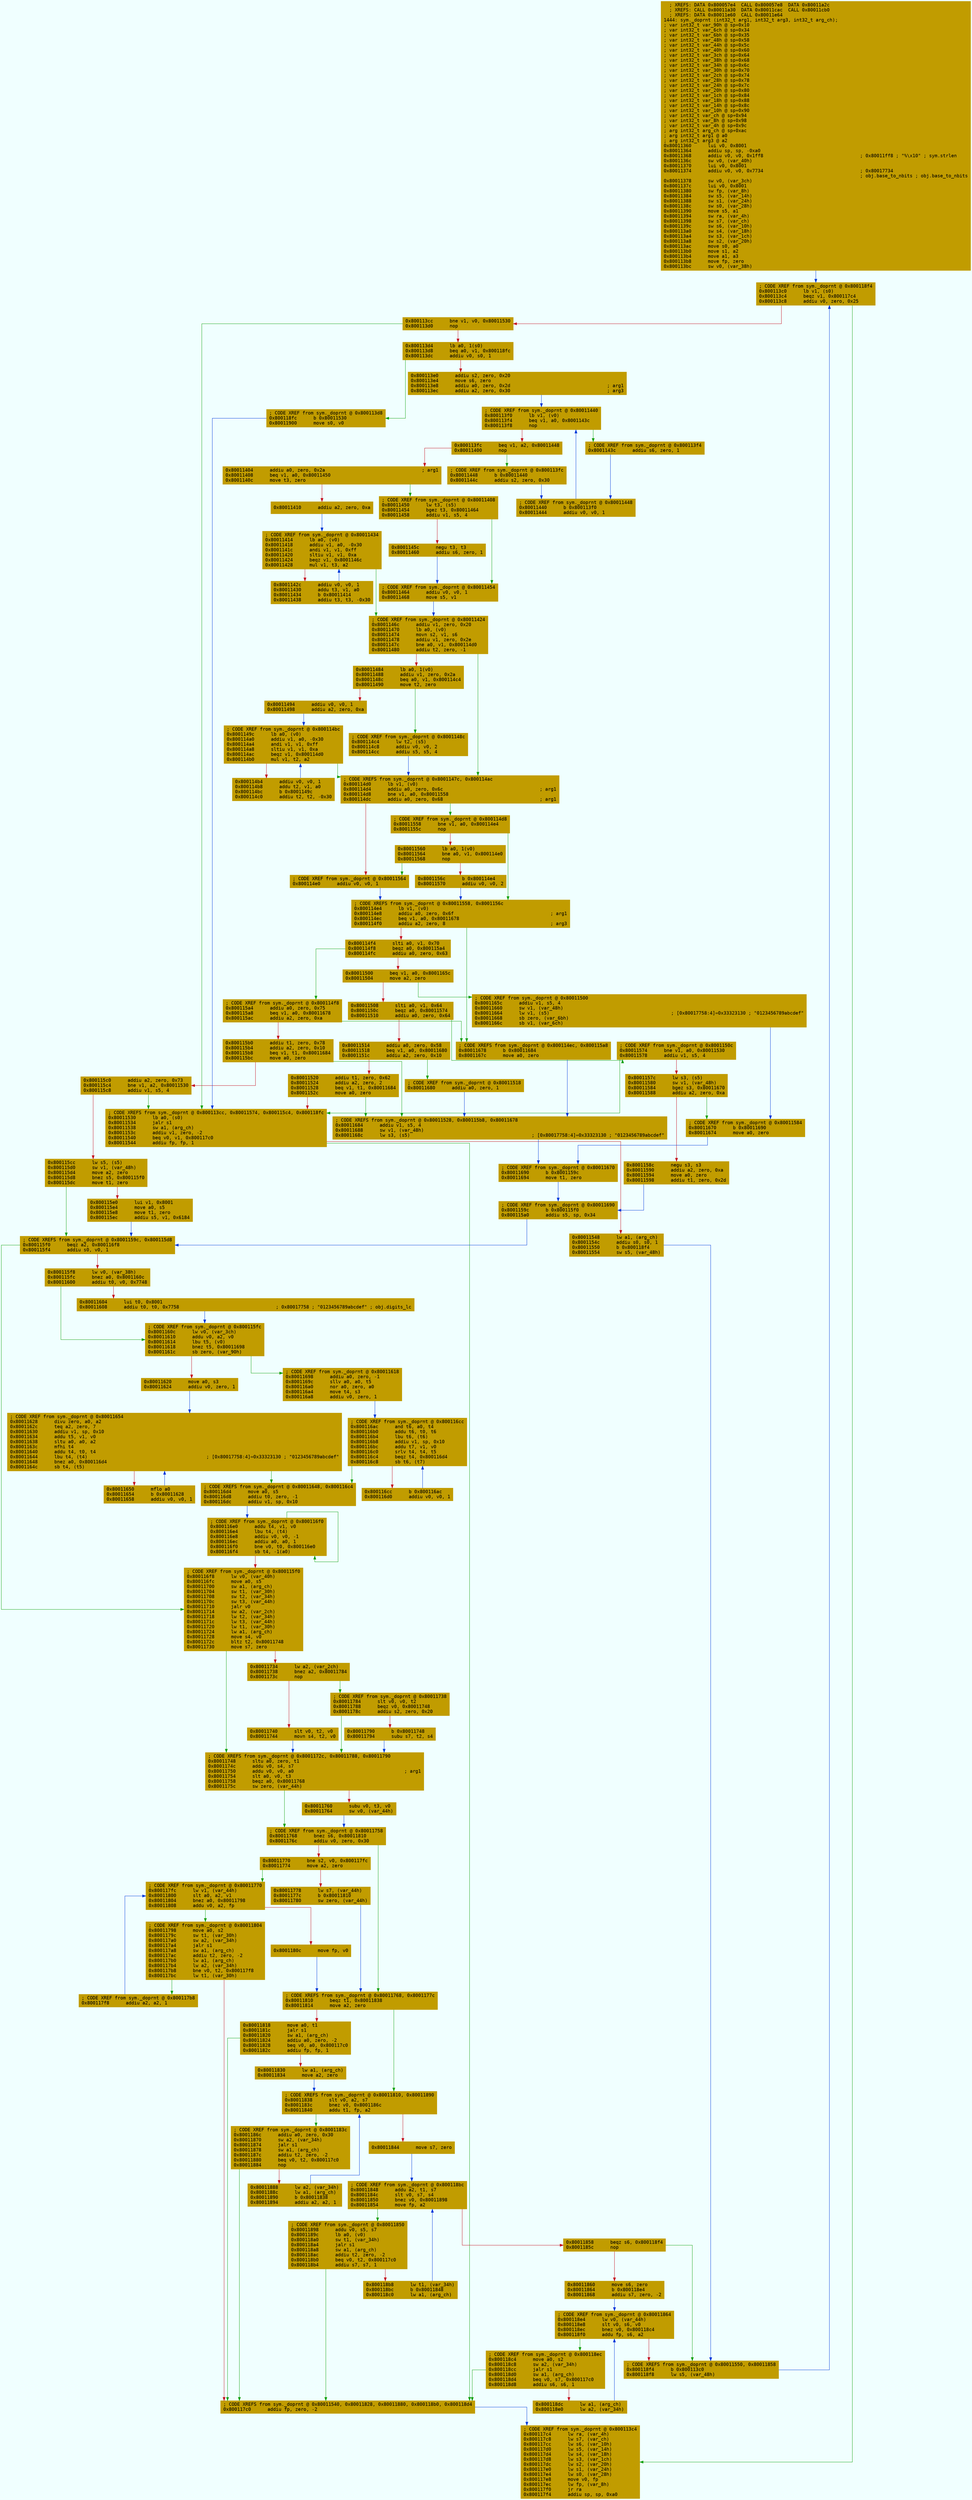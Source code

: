 digraph code {
	graph [bgcolor=azure fontsize=8 fontname="Courier" splines="ortho"];
	node [fillcolor=gray style=filled shape=box];
	edge [arrowhead="normal"];
	"0x80011360" [URL="sym._doprnt/0x80011360", fillcolor="#c19c00",color="#c19c00", fontname="Courier",label="  ; XREFS: DATA 0x800057e4  CALL 0x800057e8  DATA 0x80011a2c  \l  ; XREFS: CALL 0x80011a30  DATA 0x80011cac  CALL 0x80011cb0  \l  ; XREFS: DATA 0x80011e60  CALL 0x80011e64  \l1444: sym._doprnt (int32_t arg1, int32_t arg3, int32_t arg_ch);\l; var int32_t var_90h @ sp+0x10\l; var int32_t var_6ch @ sp+0x34\l; var int32_t var_6bh @ sp+0x35\l; var int32_t var_48h @ sp+0x58\l; var int32_t var_44h @ sp+0x5c\l; var int32_t var_40h @ sp+0x60\l; var int32_t var_3ch @ sp+0x64\l; var int32_t var_38h @ sp+0x68\l; var int32_t var_34h @ sp+0x6c\l; var int32_t var_30h @ sp+0x70\l; var int32_t var_2ch @ sp+0x74\l; var int32_t var_28h @ sp+0x78\l; var int32_t var_24h @ sp+0x7c\l; var int32_t var_20h @ sp+0x80\l; var int32_t var_1ch @ sp+0x84\l; var int32_t var_18h @ sp+0x88\l; var int32_t var_14h @ sp+0x8c\l; var int32_t var_10h @ sp+0x90\l; var int32_t var_ch @ sp+0x94\l; var int32_t var_8h @ sp+0x98\l; var int32_t var_4h @ sp+0x9c\l; arg int32_t arg_ch @ sp+0xac\l; arg int32_t arg1 @ a0\l; arg int32_t arg3 @ a2\l0x80011360      lui v0, 0x8001\l0x80011364      addiu sp, sp, -0xa0\l0x80011368      addiu v0, v0, 0x1ff8                                   ; 0x80011ff8 ; \"%\\x10\" ; sym.strlen\l0x8001136c      sw v0, (var_40h)\l0x80011370      lui v0, 0x8001\l0x80011374      addiu v0, v0, 0x7734                                   ; 0x80017734\l                                                                       ; obj.base_to_nbits ; obj.base_to_nbits\l0x80011378      sw v0, (var_3ch)\l0x8001137c      lui v0, 0x8001\l0x80011380      sw fp, (var_8h)\l0x80011384      sw s5, (var_14h)\l0x80011388      sw s1, (var_24h)\l0x8001138c      sw s0, (var_28h)\l0x80011390      move s5, a1\l0x80011394      sw ra, (var_4h)\l0x80011398      sw s7, (var_ch)\l0x8001139c      sw s6, (var_10h)\l0x800113a0      sw s4, (var_18h)\l0x800113a4      sw s3, (var_1ch)\l0x800113a8      sw s2, (var_20h)\l0x800113ac      move s0, a0\l0x800113b0      move s1, a2\l0x800113b4      move a1, a3\l0x800113b8      move fp, zero\l0x800113bc      sw v0, (var_38h)\l"]
	"0x800113c0" [URL="sym._doprnt/0x800113c0", fillcolor="#c19c00",color="#c19c00", fontname="Courier",label="; CODE XREF from sym._doprnt @ 0x800118f4\l0x800113c0      lb v1, (s0)\l0x800113c4      beqz v1, 0x800117c4\l0x800113c8      addiu v0, zero, 0x25\l"]
	"0x800113cc" [URL="sym._doprnt/0x800113cc", fillcolor="#c19c00",color="#c19c00", fontname="Courier",label="0x800113cc      bne v1, v0, 0x80011530\l0x800113d0      nop\l"]
	"0x800113d4" [URL="sym._doprnt/0x800113d4", fillcolor="#c19c00",color="#c19c00", fontname="Courier",label="0x800113d4      lb a0, 1(s0)\l0x800113d8      beq a0, v1, 0x800118fc\l0x800113dc      addiu v0, s0, 1\l"]
	"0x800113e0" [URL="sym._doprnt/0x800113e0", fillcolor="#c19c00",color="#c19c00", fontname="Courier",label="0x800113e0      addiu s2, zero, 0x20\l0x800113e4      move s6, zero\l0x800113e8      addiu a0, zero, 0x2d                                   ; arg1\l0x800113ec      addiu a2, zero, 0x30                                   ; arg3\l"]
	"0x800113f0" [URL="sym._doprnt/0x800113f0", fillcolor="#c19c00",color="#c19c00", fontname="Courier",label="; CODE XREF from sym._doprnt @ 0x80011440\l0x800113f0      lb v1, (v0)\l0x800113f4      beq v1, a0, 0x8001143c\l0x800113f8      nop\l"]
	"0x800113fc" [URL="sym._doprnt/0x800113fc", fillcolor="#c19c00",color="#c19c00", fontname="Courier",label="0x800113fc      beq v1, a2, 0x80011448\l0x80011400      nop\l"]
	"0x80011404" [URL="sym._doprnt/0x80011404", fillcolor="#c19c00",color="#c19c00", fontname="Courier",label="0x80011404      addiu a0, zero, 0x2a                                   ; arg1\l0x80011408      beq v1, a0, 0x80011450\l0x8001140c      move t3, zero\l"]
	"0x80011410" [URL="sym._doprnt/0x80011410", fillcolor="#c19c00",color="#c19c00", fontname="Courier",label="0x80011410      addiu a2, zero, 0xa\l"]
	"0x80011414" [URL="sym._doprnt/0x80011414", fillcolor="#c19c00",color="#c19c00", fontname="Courier",label="; CODE XREF from sym._doprnt @ 0x80011434\l0x80011414      lb a0, (v0)\l0x80011418      addiu v1, a0, -0x30\l0x8001141c      andi v1, v1, 0xff\l0x80011420      sltiu v1, v1, 0xa\l0x80011424      beqz v1, 0x8001146c\l0x80011428      mul v1, t3, a2\l"]
	"0x8001142c" [URL="sym._doprnt/0x8001142c", fillcolor="#c19c00",color="#c19c00", fontname="Courier",label="0x8001142c      addiu v0, v0, 1\l0x80011430      addu t3, v1, a0\l0x80011434      b 0x80011414\l0x80011438      addiu t3, t3, -0x30\l"]
	"0x8001143c" [URL="sym._doprnt/0x8001143c", fillcolor="#c19c00",color="#c19c00", fontname="Courier",label="; CODE XREF from sym._doprnt @ 0x800113f4\l0x8001143c      addiu s6, zero, 1\l"]
	"0x80011440" [URL="sym._doprnt/0x80011440", fillcolor="#c19c00",color="#c19c00", fontname="Courier",label="; CODE XREF from sym._doprnt @ 0x80011448\l0x80011440      b 0x800113f0\l0x80011444      addiu v0, v0, 1\l"]
	"0x80011448" [URL="sym._doprnt/0x80011448", fillcolor="#c19c00",color="#c19c00", fontname="Courier",label="; CODE XREF from sym._doprnt @ 0x800113fc\l0x80011448      b 0x80011440\l0x8001144c      addiu s2, zero, 0x30\l"]
	"0x80011450" [URL="sym._doprnt/0x80011450", fillcolor="#c19c00",color="#c19c00", fontname="Courier",label="; CODE XREF from sym._doprnt @ 0x80011408\l0x80011450      lw t3, (s5)\l0x80011454      bgez t3, 0x80011464\l0x80011458      addiu v1, s5, 4\l"]
	"0x8001145c" [URL="sym._doprnt/0x8001145c", fillcolor="#c19c00",color="#c19c00", fontname="Courier",label="0x8001145c      negu t3, t3\l0x80011460      addiu s6, zero, 1\l"]
	"0x80011464" [URL="sym._doprnt/0x80011464", fillcolor="#c19c00",color="#c19c00", fontname="Courier",label="; CODE XREF from sym._doprnt @ 0x80011454\l0x80011464      addiu v0, v0, 1\l0x80011468      move s5, v1\l"]
	"0x8001146c" [URL="sym._doprnt/0x8001146c", fillcolor="#c19c00",color="#c19c00", fontname="Courier",label="; CODE XREF from sym._doprnt @ 0x80011424\l0x8001146c      addiu v1, zero, 0x20\l0x80011470      lb a0, (v0)\l0x80011474      movn s2, v1, s6\l0x80011478      addiu v1, zero, 0x2e\l0x8001147c      bne a0, v1, 0x800114d0\l0x80011480      addiu t2, zero, -1\l"]
	"0x80011484" [URL="sym._doprnt/0x80011484", fillcolor="#c19c00",color="#c19c00", fontname="Courier",label="0x80011484      lb a0, 1(v0)\l0x80011488      addiu v1, zero, 0x2a\l0x8001148c      beq a0, v1, 0x800114c4\l0x80011490      move t2, zero\l"]
	"0x80011494" [URL="sym._doprnt/0x80011494", fillcolor="#c19c00",color="#c19c00", fontname="Courier",label="0x80011494      addiu v0, v0, 1\l0x80011498      addiu a2, zero, 0xa\l"]
	"0x8001149c" [URL="sym._doprnt/0x8001149c", fillcolor="#c19c00",color="#c19c00", fontname="Courier",label="; CODE XREF from sym._doprnt @ 0x800114bc\l0x8001149c      lb a0, (v0)\l0x800114a0      addiu v1, a0, -0x30\l0x800114a4      andi v1, v1, 0xff\l0x800114a8      sltiu v1, v1, 0xa\l0x800114ac      beqz v1, 0x800114d0\l0x800114b0      mul v1, t2, a2\l"]
	"0x800114b4" [URL="sym._doprnt/0x800114b4", fillcolor="#c19c00",color="#c19c00", fontname="Courier",label="0x800114b4      addiu v0, v0, 1\l0x800114b8      addu t2, v1, a0\l0x800114bc      b 0x8001149c\l0x800114c0      addiu t2, t2, -0x30\l"]
	"0x800114c4" [URL="sym._doprnt/0x800114c4", fillcolor="#c19c00",color="#c19c00", fontname="Courier",label="; CODE XREF from sym._doprnt @ 0x8001148c\l0x800114c4      lw t2, (s5)\l0x800114c8      addiu v0, v0, 2\l0x800114cc      addiu s5, s5, 4\l"]
	"0x800114d0" [URL="sym._doprnt/0x800114d0", fillcolor="#c19c00",color="#c19c00", fontname="Courier",label="; CODE XREFS from sym._doprnt @ 0x8001147c, 0x800114ac\l0x800114d0      lb v1, (v0)\l0x800114d4      addiu a0, zero, 0x6c                                   ; arg1\l0x800114d8      bne v1, a0, 0x80011558\l0x800114dc      addiu a0, zero, 0x68                                   ; arg1\l"]
	"0x800114e0" [URL="sym._doprnt/0x800114e0", fillcolor="#c19c00",color="#c19c00", fontname="Courier",label="; CODE XREF from sym._doprnt @ 0x80011564\l0x800114e0      addiu v0, v0, 1\l"]
	"0x800114e4" [URL="sym._doprnt/0x800114e4", fillcolor="#c19c00",color="#c19c00", fontname="Courier",label="; CODE XREFS from sym._doprnt @ 0x80011558, 0x8001156c\l0x800114e4      lb v1, (v0)\l0x800114e8      addiu a0, zero, 0x6f                                   ; arg1\l0x800114ec      beq v1, a0, 0x80011678\l0x800114f0      addiu a2, zero, 8                                      ; arg3\l"]
	"0x800114f4" [URL="sym._doprnt/0x800114f4", fillcolor="#c19c00",color="#c19c00", fontname="Courier",label="0x800114f4      slti a0, v1, 0x70\l0x800114f8      beqz a0, 0x800115a4\l0x800114fc      addiu a0, zero, 0x63\l"]
	"0x80011500" [URL="sym._doprnt/0x80011500", fillcolor="#c19c00",color="#c19c00", fontname="Courier",label="0x80011500      beq v1, a0, 0x8001165c\l0x80011504      move a2, zero\l"]
	"0x80011508" [URL="sym._doprnt/0x80011508", fillcolor="#c19c00",color="#c19c00", fontname="Courier",label="0x80011508      slti a0, v1, 0x64\l0x8001150c      beqz a0, 0x80011574\l0x80011510      addiu a0, zero, 0x64\l"]
	"0x80011514" [URL="sym._doprnt/0x80011514", fillcolor="#c19c00",color="#c19c00", fontname="Courier",label="0x80011514      addiu a0, zero, 0x58\l0x80011518      beq v1, a0, 0x80011680\l0x8001151c      addiu a2, zero, 0x10\l"]
	"0x80011520" [URL="sym._doprnt/0x80011520", fillcolor="#c19c00",color="#c19c00", fontname="Courier",label="0x80011520      addiu t1, zero, 0x62\l0x80011524      addiu a2, zero, 2\l0x80011528      beq v1, t1, 0x80011684\l0x8001152c      move a0, zero\l"]
	"0x80011530" [URL="sym._doprnt/0x80011530", fillcolor="#c19c00",color="#c19c00", fontname="Courier",label="; CODE XREFS from sym._doprnt @ 0x800113cc, 0x80011574, 0x800115c4, 0x800118fc\l0x80011530      lb a0, (s0)\l0x80011534      jalr s1\l0x80011538      sw a1, (arg_ch)\l0x8001153c      addiu v1, zero, -2\l0x80011540      beq v0, v1, 0x800117c0\l0x80011544      addiu fp, fp, 1\l"]
	"0x80011548" [URL="sym._doprnt/0x80011548", fillcolor="#c19c00",color="#c19c00", fontname="Courier",label="0x80011548      lw a1, (arg_ch)\l0x8001154c      addiu s0, s0, 1\l0x80011550      b 0x800118f4\l0x80011554      sw s5, (var_48h)\l"]
	"0x80011558" [URL="sym._doprnt/0x80011558", fillcolor="#c19c00",color="#c19c00", fontname="Courier",label="; CODE XREF from sym._doprnt @ 0x800114d8\l0x80011558      bne v1, a0, 0x800114e4\l0x8001155c      nop\l"]
	"0x80011560" [URL="sym._doprnt/0x80011560", fillcolor="#c19c00",color="#c19c00", fontname="Courier",label="0x80011560      lb a0, 1(v0)\l0x80011564      bne a0, v1, 0x800114e0\l0x80011568      nop\l"]
	"0x8001156c" [URL="sym._doprnt/0x8001156c", fillcolor="#c19c00",color="#c19c00", fontname="Courier",label="0x8001156c      b 0x800114e4\l0x80011570      addiu v0, v0, 2\l"]
	"0x80011574" [URL="sym._doprnt/0x80011574", fillcolor="#c19c00",color="#c19c00", fontname="Courier",label="; CODE XREF from sym._doprnt @ 0x8001150c\l0x80011574      bne v1, a0, 0x80011530\l0x80011578      addiu v1, s5, 4\l"]
	"0x8001157c" [URL="sym._doprnt/0x8001157c", fillcolor="#c19c00",color="#c19c00", fontname="Courier",label="0x8001157c      lw s3, (s5)\l0x80011580      sw v1, (var_48h)\l0x80011584      bgez s3, 0x80011670\l0x80011588      addiu a2, zero, 0xa\l"]
	"0x8001158c" [URL="sym._doprnt/0x8001158c", fillcolor="#c19c00",color="#c19c00", fontname="Courier",label="0x8001158c      negu s3, s3\l0x80011590      addiu a2, zero, 0xa\l0x80011594      move a0, zero\l0x80011598      addiu t1, zero, 0x2d\l"]
	"0x8001159c" [URL="sym._doprnt/0x8001159c", fillcolor="#c19c00",color="#c19c00", fontname="Courier",label="; CODE XREF from sym._doprnt @ 0x80011690\l0x8001159c      b 0x800115f0\l0x800115a0      addiu s5, sp, 0x34\l"]
	"0x800115a4" [URL="sym._doprnt/0x800115a4", fillcolor="#c19c00",color="#c19c00", fontname="Courier",label="; CODE XREF from sym._doprnt @ 0x800114f8\l0x800115a4      addiu a0, zero, 0x75\l0x800115a8      beq v1, a0, 0x80011678\l0x800115ac      addiu a2, zero, 0xa\l"]
	"0x800115b0" [URL="sym._doprnt/0x800115b0", fillcolor="#c19c00",color="#c19c00", fontname="Courier",label="0x800115b0      addiu t1, zero, 0x78\l0x800115b4      addiu a2, zero, 0x10\l0x800115b8      beq v1, t1, 0x80011684\l0x800115bc      move a0, zero\l"]
	"0x800115c0" [URL="sym._doprnt/0x800115c0", fillcolor="#c19c00",color="#c19c00", fontname="Courier",label="0x800115c0      addiu a2, zero, 0x73\l0x800115c4      bne v1, a2, 0x80011530\l0x800115c8      addiu v1, s5, 4\l"]
	"0x800115cc" [URL="sym._doprnt/0x800115cc", fillcolor="#c19c00",color="#c19c00", fontname="Courier",label="0x800115cc      lw s5, (s5)\l0x800115d0      sw v1, (var_48h)\l0x800115d4      move a2, zero\l0x800115d8      bnez s5, 0x800115f0\l0x800115dc      move t1, zero\l"]
	"0x800115e0" [URL="sym._doprnt/0x800115e0", fillcolor="#c19c00",color="#c19c00", fontname="Courier",label="0x800115e0      lui v1, 0x8001\l0x800115e4      move a0, s5\l0x800115e8      move t1, zero\l0x800115ec      addiu s5, v1, 0x6184\l"]
	"0x800115f0" [URL="sym._doprnt/0x800115f0", fillcolor="#c19c00",color="#c19c00", fontname="Courier",label="; CODE XREFS from sym._doprnt @ 0x8001159c, 0x800115d8\l0x800115f0      beqz a2, 0x800116f8\l0x800115f4      addiu s0, v0, 1\l"]
	"0x800115f8" [URL="sym._doprnt/0x800115f8", fillcolor="#c19c00",color="#c19c00", fontname="Courier",label="0x800115f8      lw v0, (var_38h)\l0x800115fc      bnez a0, 0x8001160c\l0x80011600      addiu t0, v0, 0x7748\l"]
	"0x80011604" [URL="sym._doprnt/0x80011604", fillcolor="#c19c00",color="#c19c00", fontname="Courier",label="0x80011604      lui t0, 0x8001\l0x80011608      addiu t0, t0, 0x7758                                   ; 0x80017758 ; \"0123456789abcdef\" ; obj.digits_lc\l"]
	"0x8001160c" [URL="sym._doprnt/0x8001160c", fillcolor="#c19c00",color="#c19c00", fontname="Courier",label="; CODE XREF from sym._doprnt @ 0x800115fc\l0x8001160c      lw v0, (var_3ch)\l0x80011610      addu v0, a2, v0\l0x80011614      lbu t5, (v0)\l0x80011618      bnez t5, 0x80011698\l0x8001161c      sb zero, (var_90h)\l"]
	"0x80011620" [URL="sym._doprnt/0x80011620", fillcolor="#c19c00",color="#c19c00", fontname="Courier",label="0x80011620      move a0, s3\l0x80011624      addiu v0, zero, 1\l"]
	"0x80011628" [URL="sym._doprnt/0x80011628", fillcolor="#c19c00",color="#c19c00", fontname="Courier",label="; CODE XREF from sym._doprnt @ 0x80011654\l0x80011628      divu zero, a0, a2\l0x8001162c      teq a2, zero, 7\l0x80011630      addiu v1, sp, 0x10\l0x80011634      addu t5, v1, v0\l0x80011638      sltu a0, a0, a2\l0x8001163c      mfhi t4\l0x80011640      addu t4, t0, t4\l0x80011644      lbu t4, (t4)                                           ; [0x80017758:4]=0x33323130 ; \"0123456789abcdef\"\l0x80011648      bnez a0, 0x800116d4\l0x8001164c      sb t4, (t5)\l"]
	"0x80011650" [URL="sym._doprnt/0x80011650", fillcolor="#c19c00",color="#c19c00", fontname="Courier",label="0x80011650      mflo a0\l0x80011654      b 0x80011628\l0x80011658      addiu v0, v0, 1\l"]
	"0x8001165c" [URL="sym._doprnt/0x8001165c", fillcolor="#c19c00",color="#c19c00", fontname="Courier",label="; CODE XREF from sym._doprnt @ 0x80011500\l0x8001165c      addiu v1, s5, 4\l0x80011660      sw v1, (var_48h)\l0x80011664      lw v1, (s5)                                            ; [0x80017758:4]=0x33323130 ; \"0123456789abcdef\"\l0x80011668      sb zero, (var_6bh)\l0x8001166c      sb v1, (var_6ch)\l"]
	"0x80011670" [URL="sym._doprnt/0x80011670", fillcolor="#c19c00",color="#c19c00", fontname="Courier",label="; CODE XREF from sym._doprnt @ 0x80011584\l0x80011670      b 0x80011690\l0x80011674      move a0, zero\l"]
	"0x80011678" [URL="sym._doprnt/0x80011678", fillcolor="#c19c00",color="#c19c00", fontname="Courier",label="; CODE XREFS from sym._doprnt @ 0x800114ec, 0x800115a8\l0x80011678      b 0x80011684\l0x8001167c      move a0, zero\l"]
	"0x80011680" [URL="sym._doprnt/0x80011680", fillcolor="#c19c00",color="#c19c00", fontname="Courier",label="; CODE XREF from sym._doprnt @ 0x80011518\l0x80011680      addiu a0, zero, 1\l"]
	"0x80011684" [URL="sym._doprnt/0x80011684", fillcolor="#c19c00",color="#c19c00", fontname="Courier",label="; CODE XREFS from sym._doprnt @ 0x80011528, 0x800115b8, 0x80011678\l0x80011684      addiu v1, s5, 4\l0x80011688      sw v1, (var_48h)\l0x8001168c      lw s3, (s5)                                            ; [0x80017758:4]=0x33323130 ; \"0123456789abcdef\"\l"]
	"0x80011690" [URL="sym._doprnt/0x80011690", fillcolor="#c19c00",color="#c19c00", fontname="Courier",label="; CODE XREF from sym._doprnt @ 0x80011670\l0x80011690      b 0x8001159c\l0x80011694      move t1, zero\l"]
	"0x80011698" [URL="sym._doprnt/0x80011698", fillcolor="#c19c00",color="#c19c00", fontname="Courier",label="; CODE XREF from sym._doprnt @ 0x80011618\l0x80011698      addiu a0, zero, -1\l0x8001169c      sllv a0, a0, t5\l0x800116a0      nor a0, zero, a0\l0x800116a4      move t4, s3\l0x800116a8      addiu v0, zero, 1\l"]
	"0x800116ac" [URL="sym._doprnt/0x800116ac", fillcolor="#c19c00",color="#c19c00", fontname="Courier",label="; CODE XREF from sym._doprnt @ 0x800116cc\l0x800116ac      and t6, a0, t4\l0x800116b0      addu t6, t0, t6\l0x800116b4      lbu t6, (t6)\l0x800116b8      addiu v1, sp, 0x10\l0x800116bc      addu t7, v1, v0\l0x800116c0      srlv t4, t4, t5\l0x800116c4      beqz t4, 0x800116d4\l0x800116c8      sb t6, (t7)\l"]
	"0x800116cc" [URL="sym._doprnt/0x800116cc", fillcolor="#c19c00",color="#c19c00", fontname="Courier",label="0x800116cc      b 0x800116ac\l0x800116d0      addiu v0, v0, 1\l"]
	"0x800116d4" [URL="sym._doprnt/0x800116d4", fillcolor="#c19c00",color="#c19c00", fontname="Courier",label="; CODE XREFS from sym._doprnt @ 0x80011648, 0x800116c4\l0x800116d4      move a0, s5\l0x800116d8      addiu t0, zero, -1\l0x800116dc      addiu v1, sp, 0x10\l"]
	"0x800116e0" [URL="sym._doprnt/0x800116e0", fillcolor="#c19c00",color="#c19c00", fontname="Courier",label="; CODE XREF from sym._doprnt @ 0x800116f0\l0x800116e0      addu t4, v1, v0\l0x800116e4      lbu t4, (t4)\l0x800116e8      addiu v0, v0, -1\l0x800116ec      addiu a0, a0, 1\l0x800116f0      bne v0, t0, 0x800116e0\l0x800116f4      sb t4, -1(a0)\l"]
	"0x800116f8" [URL="sym._doprnt/0x800116f8", fillcolor="#c19c00",color="#c19c00", fontname="Courier",label="; CODE XREF from sym._doprnt @ 0x800115f0\l0x800116f8      lw v0, (var_40h)\l0x800116fc      move a0, s5\l0x80011700      sw a1, (arg_ch)\l0x80011704      sw t1, (var_30h)\l0x80011708      sw t2, (var_34h)\l0x8001170c      sw t3, (var_44h)\l0x80011710      jalr v0\l0x80011714      sw a2, (var_2ch)\l0x80011718      lw t2, (var_34h)\l0x8001171c      lw t3, (var_44h)\l0x80011720      lw t1, (var_30h)\l0x80011724      lw a1, (arg_ch)\l0x80011728      move s4, v0\l0x8001172c      bltz t2, 0x80011748\l0x80011730      move s7, zero\l"]
	"0x80011734" [URL="sym._doprnt/0x80011734", fillcolor="#c19c00",color="#c19c00", fontname="Courier",label="0x80011734      lw a2, (var_2ch)\l0x80011738      bnez a2, 0x80011784\l0x8001173c      nop\l"]
	"0x80011740" [URL="sym._doprnt/0x80011740", fillcolor="#c19c00",color="#c19c00", fontname="Courier",label="0x80011740      slt v0, t2, v0\l0x80011744      movn s4, t2, v0\l"]
	"0x80011748" [URL="sym._doprnt/0x80011748", fillcolor="#c19c00",color="#c19c00", fontname="Courier",label="; CODE XREFS from sym._doprnt @ 0x8001172c, 0x80011788, 0x80011790\l0x80011748      sltu a0, zero, t1\l0x8001174c      addu v0, s4, s7\l0x80011750      addu v0, v0, a0                                        ; arg1\l0x80011754      slt a0, v0, t3\l0x80011758      beqz a0, 0x80011768\l0x8001175c      sw zero, (var_44h)\l"]
	"0x80011760" [URL="sym._doprnt/0x80011760", fillcolor="#c19c00",color="#c19c00", fontname="Courier",label="0x80011760      subu v0, t3, v0\l0x80011764      sw v0, (var_44h)\l"]
	"0x80011768" [URL="sym._doprnt/0x80011768", fillcolor="#c19c00",color="#c19c00", fontname="Courier",label="; CODE XREF from sym._doprnt @ 0x80011758\l0x80011768      bnez s6, 0x80011810\l0x8001176c      addiu v0, zero, 0x30\l"]
	"0x80011770" [URL="sym._doprnt/0x80011770", fillcolor="#c19c00",color="#c19c00", fontname="Courier",label="0x80011770      bne s2, v0, 0x800117fc\l0x80011774      move a2, zero\l"]
	"0x80011778" [URL="sym._doprnt/0x80011778", fillcolor="#c19c00",color="#c19c00", fontname="Courier",label="0x80011778      lw s7, (var_44h)\l0x8001177c      b 0x80011810\l0x80011780      sw zero, (var_44h)\l"]
	"0x80011784" [URL="sym._doprnt/0x80011784", fillcolor="#c19c00",color="#c19c00", fontname="Courier",label="; CODE XREF from sym._doprnt @ 0x80011738\l0x80011784      slt v0, v0, t2\l0x80011788      beqz v0, 0x80011748\l0x8001178c      addiu s2, zero, 0x20\l"]
	"0x80011790" [URL="sym._doprnt/0x80011790", fillcolor="#c19c00",color="#c19c00", fontname="Courier",label="0x80011790      b 0x80011748\l0x80011794      subu s7, t2, s4\l"]
	"0x80011798" [URL="sym._doprnt/0x80011798", fillcolor="#c19c00",color="#c19c00", fontname="Courier",label="; CODE XREF from sym._doprnt @ 0x80011804\l0x80011798      move a0, s2\l0x8001179c      sw t1, (var_30h)\l0x800117a0      sw a2, (var_34h)\l0x800117a4      jalr s1\l0x800117a8      sw a1, (arg_ch)\l0x800117ac      addiu t2, zero, -2\l0x800117b0      lw a1, (arg_ch)\l0x800117b4      lw a2, (var_34h)\l0x800117b8      bne v0, t2, 0x800117f8\l0x800117bc      lw t1, (var_30h)\l"]
	"0x800117c0" [URL="sym._doprnt/0x800117c0", fillcolor="#c19c00",color="#c19c00", fontname="Courier",label="; CODE XREFS from sym._doprnt @ 0x80011540, 0x80011828, 0x80011880, 0x800118b0, 0x800118d4\l0x800117c0      addiu fp, zero, -2\l"]
	"0x800117c4" [URL="sym._doprnt/0x800117c4", fillcolor="#c19c00",color="#c19c00", fontname="Courier",label="; CODE XREF from sym._doprnt @ 0x800113c4\l0x800117c4      lw ra, (var_4h)\l0x800117c8      lw s7, (var_ch)\l0x800117cc      lw s6, (var_10h)\l0x800117d0      lw s5, (var_14h)\l0x800117d4      lw s4, (var_18h)\l0x800117d8      lw s3, (var_1ch)\l0x800117dc      lw s2, (var_20h)\l0x800117e0      lw s1, (var_24h)\l0x800117e4      lw s0, (var_28h)\l0x800117e8      move v0, fp\l0x800117ec      lw fp, (var_8h)\l0x800117f0      jr ra\l0x800117f4      addiu sp, sp, 0xa0\l"]
	"0x800117f8" [URL="sym._doprnt/0x800117f8", fillcolor="#c19c00",color="#c19c00", fontname="Courier",label="; CODE XREF from sym._doprnt @ 0x800117b8\l0x800117f8      addiu a2, a2, 1\l"]
	"0x800117fc" [URL="sym._doprnt/0x800117fc", fillcolor="#c19c00",color="#c19c00", fontname="Courier",label="; CODE XREF from sym._doprnt @ 0x80011770\l0x800117fc      lw v1, (var_44h)\l0x80011800      slt a0, a2, v1\l0x80011804      bnez a0, 0x80011798\l0x80011808      addu v0, a2, fp\l"]
	"0x8001180c" [URL="sym._doprnt/0x8001180c", fillcolor="#c19c00",color="#c19c00", fontname="Courier",label="0x8001180c      move fp, v0\l"]
	"0x80011810" [URL="sym._doprnt/0x80011810", fillcolor="#c19c00",color="#c19c00", fontname="Courier",label="; CODE XREFS from sym._doprnt @ 0x80011768, 0x8001177c\l0x80011810      beqz t1, 0x80011838\l0x80011814      move a2, zero\l"]
	"0x80011818" [URL="sym._doprnt/0x80011818", fillcolor="#c19c00",color="#c19c00", fontname="Courier",label="0x80011818      move a0, t1\l0x8001181c      jalr s1\l0x80011820      sw a1, (arg_ch)\l0x80011824      addiu a0, zero, -2\l0x80011828      beq v0, a0, 0x800117c0\l0x8001182c      addiu fp, fp, 1\l"]
	"0x80011830" [URL="sym._doprnt/0x80011830", fillcolor="#c19c00",color="#c19c00", fontname="Courier",label="0x80011830      lw a1, (arg_ch)\l0x80011834      move a2, zero\l"]
	"0x80011838" [URL="sym._doprnt/0x80011838", fillcolor="#c19c00",color="#c19c00", fontname="Courier",label="; CODE XREFS from sym._doprnt @ 0x80011810, 0x80011890\l0x80011838      slt v0, a2, s7\l0x8001183c      bnez v0, 0x8001186c\l0x80011840      addu t1, fp, a2\l"]
	"0x80011844" [URL="sym._doprnt/0x80011844", fillcolor="#c19c00",color="#c19c00", fontname="Courier",label="0x80011844      move s7, zero\l"]
	"0x80011848" [URL="sym._doprnt/0x80011848", fillcolor="#c19c00",color="#c19c00", fontname="Courier",label="; CODE XREF from sym._doprnt @ 0x800118bc\l0x80011848      addu a2, t1, s7\l0x8001184c      slt v0, s7, s4\l0x80011850      bnez v0, 0x80011898\l0x80011854      move fp, a2\l"]
	"0x80011858" [URL="sym._doprnt/0x80011858", fillcolor="#c19c00",color="#c19c00", fontname="Courier",label="0x80011858      beqz s6, 0x800118f4\l0x8001185c      nop\l"]
	"0x80011860" [URL="sym._doprnt/0x80011860", fillcolor="#c19c00",color="#c19c00", fontname="Courier",label="0x80011860      move s6, zero\l0x80011864      b 0x800118e4\l0x80011868      addiu s7, zero, -2\l"]
	"0x8001186c" [URL="sym._doprnt/0x8001186c", fillcolor="#c19c00",color="#c19c00", fontname="Courier",label="; CODE XREF from sym._doprnt @ 0x8001183c\l0x8001186c      addiu a0, zero, 0x30\l0x80011870      sw a2, (var_34h)\l0x80011874      jalr s1\l0x80011878      sw a1, (arg_ch)\l0x8001187c      addiu t2, zero, -2\l0x80011880      beq v0, t2, 0x800117c0\l0x80011884      nop\l"]
	"0x80011888" [URL="sym._doprnt/0x80011888", fillcolor="#c19c00",color="#c19c00", fontname="Courier",label="0x80011888      lw a2, (var_34h)\l0x8001188c      lw a1, (arg_ch)\l0x80011890      b 0x80011838\l0x80011894      addiu a2, a2, 1\l"]
	"0x80011898" [URL="sym._doprnt/0x80011898", fillcolor="#c19c00",color="#c19c00", fontname="Courier",label="; CODE XREF from sym._doprnt @ 0x80011850\l0x80011898      addu v0, s5, s7\l0x8001189c      lb a0, (v0)\l0x800118a0      sw t1, (var_34h)\l0x800118a4      jalr s1\l0x800118a8      sw a1, (arg_ch)\l0x800118ac      addiu t2, zero, -2\l0x800118b0      beq v0, t2, 0x800117c0\l0x800118b4      addiu s7, s7, 1\l"]
	"0x800118b8" [URL="sym._doprnt/0x800118b8", fillcolor="#c19c00",color="#c19c00", fontname="Courier",label="0x800118b8      lw t1, (var_34h)\l0x800118bc      b 0x80011848\l0x800118c0      lw a1, (arg_ch)\l"]
	"0x800118c4" [URL="sym._doprnt/0x800118c4", fillcolor="#c19c00",color="#c19c00", fontname="Courier",label="; CODE XREF from sym._doprnt @ 0x800118ec\l0x800118c4      move a0, s2\l0x800118c8      sw a2, (var_34h)\l0x800118cc      jalr s1\l0x800118d0      sw a1, (arg_ch)\l0x800118d4      beq v0, s7, 0x800117c0\l0x800118d8      addiu s6, s6, 1\l"]
	"0x800118dc" [URL="sym._doprnt/0x800118dc", fillcolor="#c19c00",color="#c19c00", fontname="Courier",label="0x800118dc      lw a1, (arg_ch)\l0x800118e0      lw a2, (var_34h)\l"]
	"0x800118e4" [URL="sym._doprnt/0x800118e4", fillcolor="#c19c00",color="#c19c00", fontname="Courier",label="; CODE XREF from sym._doprnt @ 0x80011864\l0x800118e4      lw v0, (var_44h)\l0x800118e8      slt v0, s6, v0\l0x800118ec      bnez v0, 0x800118c4\l0x800118f0      addu fp, s6, a2\l"]
	"0x800118f4" [URL="sym._doprnt/0x800118f4", fillcolor="#c19c00",color="#c19c00", fontname="Courier",label="; CODE XREFS from sym._doprnt @ 0x80011550, 0x80011858\l0x800118f4      b 0x800113c0\l0x800118f8      lw s5, (var_48h)\l"]
	"0x800118fc" [URL="sym._doprnt/0x800118fc", fillcolor="#c19c00",color="#c19c00", fontname="Courier",label="; CODE XREF from sym._doprnt @ 0x800113d8\l0x800118fc      b 0x80011530\l0x80011900      move s0, v0\l"]
        "0x80011360" -> "0x800113c0" [color="#0037da"];
        "0x800113c0" -> "0x800117c4" [color="#13a10e"];
        "0x800113c0" -> "0x800113cc" [color="#c50f1f"];
        "0x800113cc" -> "0x80011530" [color="#13a10e"];
        "0x800113cc" -> "0x800113d4" [color="#c50f1f"];
        "0x800113d4" -> "0x800118fc" [color="#13a10e"];
        "0x800113d4" -> "0x800113e0" [color="#c50f1f"];
        "0x800113e0" -> "0x800113f0" [color="#0037da"];
        "0x800113f0" -> "0x8001143c" [color="#13a10e"];
        "0x800113f0" -> "0x800113fc" [color="#c50f1f"];
        "0x800113fc" -> "0x80011448" [color="#13a10e"];
        "0x800113fc" -> "0x80011404" [color="#c50f1f"];
        "0x80011404" -> "0x80011450" [color="#13a10e"];
        "0x80011404" -> "0x80011410" [color="#c50f1f"];
        "0x80011410" -> "0x80011414" [color="#0037da"];
        "0x80011414" -> "0x8001146c" [color="#13a10e"];
        "0x80011414" -> "0x8001142c" [color="#c50f1f"];
        "0x8001142c" -> "0x80011414" [color="#0037da"];
        "0x8001143c" -> "0x80011440" [color="#0037da"];
        "0x80011440" -> "0x800113f0" [color="#0037da"];
        "0x80011448" -> "0x80011440" [color="#0037da"];
        "0x80011450" -> "0x80011464" [color="#13a10e"];
        "0x80011450" -> "0x8001145c" [color="#c50f1f"];
        "0x8001145c" -> "0x80011464" [color="#0037da"];
        "0x80011464" -> "0x8001146c" [color="#0037da"];
        "0x8001146c" -> "0x800114d0" [color="#13a10e"];
        "0x8001146c" -> "0x80011484" [color="#c50f1f"];
        "0x80011484" -> "0x800114c4" [color="#13a10e"];
        "0x80011484" -> "0x80011494" [color="#c50f1f"];
        "0x80011494" -> "0x8001149c" [color="#0037da"];
        "0x8001149c" -> "0x800114d0" [color="#13a10e"];
        "0x8001149c" -> "0x800114b4" [color="#c50f1f"];
        "0x800114b4" -> "0x8001149c" [color="#0037da"];
        "0x800114c4" -> "0x800114d0" [color="#0037da"];
        "0x800114d0" -> "0x80011558" [color="#13a10e"];
        "0x800114d0" -> "0x800114e0" [color="#c50f1f"];
        "0x800114e0" -> "0x800114e4" [color="#0037da"];
        "0x800114e4" -> "0x80011678" [color="#13a10e"];
        "0x800114e4" -> "0x800114f4" [color="#c50f1f"];
        "0x800114f4" -> "0x800115a4" [color="#13a10e"];
        "0x800114f4" -> "0x80011500" [color="#c50f1f"];
        "0x80011500" -> "0x8001165c" [color="#13a10e"];
        "0x80011500" -> "0x80011508" [color="#c50f1f"];
        "0x80011508" -> "0x80011574" [color="#13a10e"];
        "0x80011508" -> "0x80011514" [color="#c50f1f"];
        "0x80011514" -> "0x80011680" [color="#13a10e"];
        "0x80011514" -> "0x80011520" [color="#c50f1f"];
        "0x80011520" -> "0x80011684" [color="#13a10e"];
        "0x80011520" -> "0x80011530" [color="#c50f1f"];
        "0x80011530" -> "0x800117c0" [color="#13a10e"];
        "0x80011530" -> "0x80011548" [color="#c50f1f"];
        "0x80011548" -> "0x800118f4" [color="#0037da"];
        "0x80011558" -> "0x800114e4" [color="#13a10e"];
        "0x80011558" -> "0x80011560" [color="#c50f1f"];
        "0x80011560" -> "0x800114e0" [color="#13a10e"];
        "0x80011560" -> "0x8001156c" [color="#c50f1f"];
        "0x8001156c" -> "0x800114e4" [color="#0037da"];
        "0x80011574" -> "0x80011530" [color="#13a10e"];
        "0x80011574" -> "0x8001157c" [color="#c50f1f"];
        "0x8001157c" -> "0x80011670" [color="#13a10e"];
        "0x8001157c" -> "0x8001158c" [color="#c50f1f"];
        "0x8001158c" -> "0x8001159c" [color="#0037da"];
        "0x8001159c" -> "0x800115f0" [color="#0037da"];
        "0x800115a4" -> "0x80011678" [color="#13a10e"];
        "0x800115a4" -> "0x800115b0" [color="#c50f1f"];
        "0x800115b0" -> "0x80011684" [color="#13a10e"];
        "0x800115b0" -> "0x800115c0" [color="#c50f1f"];
        "0x800115c0" -> "0x80011530" [color="#13a10e"];
        "0x800115c0" -> "0x800115cc" [color="#c50f1f"];
        "0x800115cc" -> "0x800115f0" [color="#13a10e"];
        "0x800115cc" -> "0x800115e0" [color="#c50f1f"];
        "0x800115e0" -> "0x800115f0" [color="#0037da"];
        "0x800115f0" -> "0x800116f8" [color="#13a10e"];
        "0x800115f0" -> "0x800115f8" [color="#c50f1f"];
        "0x800115f8" -> "0x8001160c" [color="#13a10e"];
        "0x800115f8" -> "0x80011604" [color="#c50f1f"];
        "0x80011604" -> "0x8001160c" [color="#0037da"];
        "0x8001160c" -> "0x80011698" [color="#13a10e"];
        "0x8001160c" -> "0x80011620" [color="#c50f1f"];
        "0x80011620" -> "0x80011628" [color="#0037da"];
        "0x80011628" -> "0x800116d4" [color="#13a10e"];
        "0x80011628" -> "0x80011650" [color="#c50f1f"];
        "0x80011650" -> "0x80011628" [color="#0037da"];
        "0x8001165c" -> "0x80011670" [color="#0037da"];
        "0x80011670" -> "0x80011690" [color="#0037da"];
        "0x80011678" -> "0x80011684" [color="#0037da"];
        "0x80011680" -> "0x80011684" [color="#0037da"];
        "0x80011684" -> "0x80011690" [color="#0037da"];
        "0x80011690" -> "0x8001159c" [color="#0037da"];
        "0x80011698" -> "0x800116ac" [color="#0037da"];
        "0x800116ac" -> "0x800116d4" [color="#13a10e"];
        "0x800116ac" -> "0x800116cc" [color="#c50f1f"];
        "0x800116cc" -> "0x800116ac" [color="#0037da"];
        "0x800116d4" -> "0x800116e0" [color="#0037da"];
        "0x800116e0" -> "0x800116e0" [color="#13a10e"];
        "0x800116e0" -> "0x800116f8" [color="#c50f1f"];
        "0x800116f8" -> "0x80011748" [color="#13a10e"];
        "0x800116f8" -> "0x80011734" [color="#c50f1f"];
        "0x80011734" -> "0x80011784" [color="#13a10e"];
        "0x80011734" -> "0x80011740" [color="#c50f1f"];
        "0x80011740" -> "0x80011748" [color="#0037da"];
        "0x80011748" -> "0x80011768" [color="#13a10e"];
        "0x80011748" -> "0x80011760" [color="#c50f1f"];
        "0x80011760" -> "0x80011768" [color="#0037da"];
        "0x80011768" -> "0x80011810" [color="#13a10e"];
        "0x80011768" -> "0x80011770" [color="#c50f1f"];
        "0x80011770" -> "0x800117fc" [color="#13a10e"];
        "0x80011770" -> "0x80011778" [color="#c50f1f"];
        "0x80011778" -> "0x80011810" [color="#0037da"];
        "0x80011784" -> "0x80011748" [color="#13a10e"];
        "0x80011784" -> "0x80011790" [color="#c50f1f"];
        "0x80011790" -> "0x80011748" [color="#0037da"];
        "0x80011798" -> "0x800117f8" [color="#13a10e"];
        "0x80011798" -> "0x800117c0" [color="#c50f1f"];
        "0x800117c0" -> "0x800117c4" [color="#0037da"];
        "0x800117f8" -> "0x800117fc" [color="#0037da"];
        "0x800117fc" -> "0x80011798" [color="#13a10e"];
        "0x800117fc" -> "0x8001180c" [color="#c50f1f"];
        "0x8001180c" -> "0x80011810" [color="#0037da"];
        "0x80011810" -> "0x80011838" [color="#13a10e"];
        "0x80011810" -> "0x80011818" [color="#c50f1f"];
        "0x80011818" -> "0x800117c0" [color="#13a10e"];
        "0x80011818" -> "0x80011830" [color="#c50f1f"];
        "0x80011830" -> "0x80011838" [color="#0037da"];
        "0x80011838" -> "0x8001186c" [color="#13a10e"];
        "0x80011838" -> "0x80011844" [color="#c50f1f"];
        "0x80011844" -> "0x80011848" [color="#0037da"];
        "0x80011848" -> "0x80011898" [color="#13a10e"];
        "0x80011848" -> "0x80011858" [color="#c50f1f"];
        "0x80011858" -> "0x800118f4" [color="#13a10e"];
        "0x80011858" -> "0x80011860" [color="#c50f1f"];
        "0x80011860" -> "0x800118e4" [color="#0037da"];
        "0x8001186c" -> "0x800117c0" [color="#13a10e"];
        "0x8001186c" -> "0x80011888" [color="#c50f1f"];
        "0x80011888" -> "0x80011838" [color="#0037da"];
        "0x80011898" -> "0x800117c0" [color="#13a10e"];
        "0x80011898" -> "0x800118b8" [color="#c50f1f"];
        "0x800118b8" -> "0x80011848" [color="#0037da"];
        "0x800118c4" -> "0x800117c0" [color="#13a10e"];
        "0x800118c4" -> "0x800118dc" [color="#c50f1f"];
        "0x800118dc" -> "0x800118e4" [color="#0037da"];
        "0x800118e4" -> "0x800118c4" [color="#13a10e"];
        "0x800118e4" -> "0x800118f4" [color="#c50f1f"];
        "0x800118f4" -> "0x800113c0" [color="#0037da"];
        "0x800118fc" -> "0x80011530" [color="#0037da"];
}

